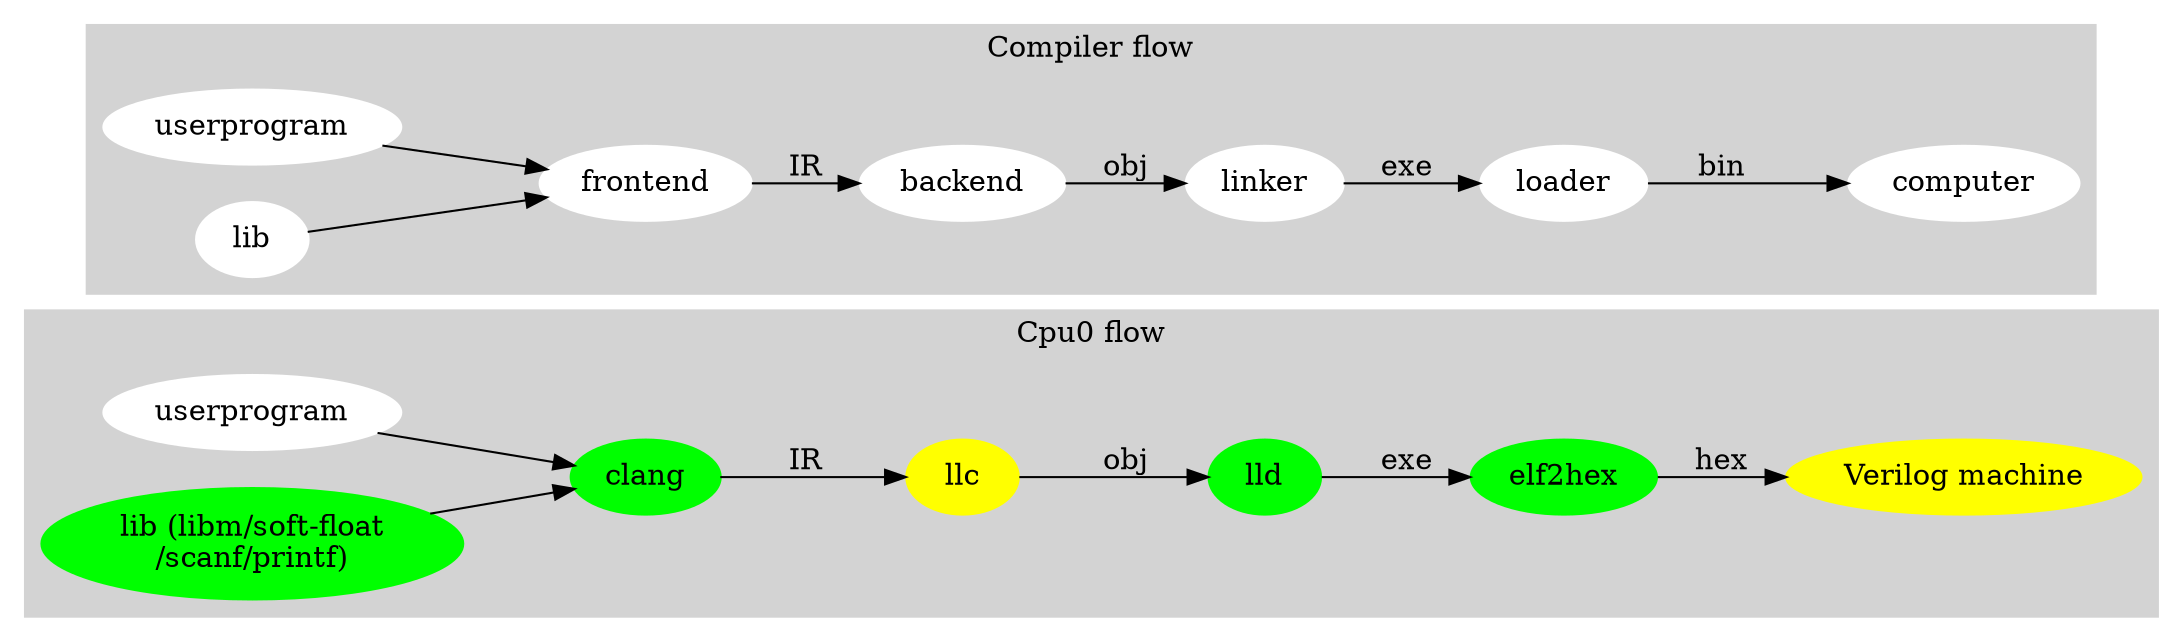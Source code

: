 digraph G {

  rankdir=LR;
  subgraph cluster_1 {
    style=filled;
    color=lightgrey;
    label = "Cpu0 flow";
    node [style=filled,color=white]; usercode [label = "userprogram"];
    node [style=filled,color=green]; sflib [label = "lib (libm/soft-float\n/scanf/printf)"];
    node [style=filled,color=green]; clang;
    node [style=filled,color=yellow]; llc, "Verilog machine";
    node [style=filled,color=green]; lld, elf2hex;
    usercode -> clang;
    sflib -> clang;
    clang -> llc [ label = "IR" ];
    llc -> lld [ label = "obj" ];
    lld -> elf2hex [ label = "exe" ];
    elf2hex -> "Verilog machine" [ label = "hex" ];
  }
  subgraph cluster_0 {
    style=filled;
    label = "Compiler flow";
    node [style=filled,color=white]; userprogram, lib, frontend, backend, linker, loader, computer; 
      userprogram -> frontend;
      lib -> frontend;
      frontend -> backend [ label = "IR" ];
      backend -> linker [ label = "obj" ];
      linker -> loader [ label = "exe" ];
      loader -> computer [ label = "bin" ];
      color=lightgrey
  }

}
